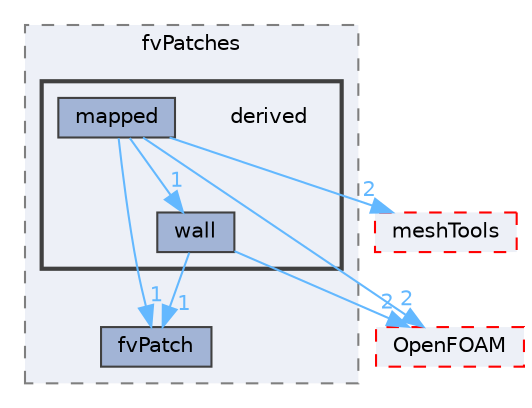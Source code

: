 digraph "src/finiteVolume/fvMesh/fvPatches/derived"
{
 // LATEX_PDF_SIZE
  bgcolor="transparent";
  edge [fontname=Helvetica,fontsize=10,labelfontname=Helvetica,labelfontsize=10];
  node [fontname=Helvetica,fontsize=10,shape=box,height=0.2,width=0.4];
  compound=true
  subgraph clusterdir_b630ab9569e31ffb9b2cc4747c3085db {
    graph [ bgcolor="#edf0f7", pencolor="grey50", label="fvPatches", fontname=Helvetica,fontsize=10 style="filled,dashed", URL="dir_b630ab9569e31ffb9b2cc4747c3085db.html",tooltip=""]
  dir_9aeac362c73ae2f52e334aea3c97600f [label="fvPatch", fillcolor="#a2b4d6", color="grey25", style="filled", URL="dir_9aeac362c73ae2f52e334aea3c97600f.html",tooltip=""];
  subgraph clusterdir_b6c7056b4a691a5d4a6a253b324932ba {
    graph [ bgcolor="#edf0f7", pencolor="grey25", label="", fontname=Helvetica,fontsize=10 style="filled,bold", URL="dir_b6c7056b4a691a5d4a6a253b324932ba.html",tooltip=""]
    dir_b6c7056b4a691a5d4a6a253b324932ba [shape=plaintext, label="derived"];
  dir_bdcc1ee5e865d4ecc62973baf469c587 [label="mapped", fillcolor="#a2b4d6", color="grey25", style="filled", URL="dir_bdcc1ee5e865d4ecc62973baf469c587.html",tooltip=""];
  dir_be0be92ab094e5999d77dae247e9dae5 [label="wall", fillcolor="#a2b4d6", color="grey25", style="filled", URL="dir_be0be92ab094e5999d77dae247e9dae5.html",tooltip=""];
  }
  }
  dir_c5473ff19b20e6ec4dfe5c310b3778a8 [label="OpenFOAM", fillcolor="#edf0f7", color="red", style="filled,dashed", URL="dir_c5473ff19b20e6ec4dfe5c310b3778a8.html",tooltip=""];
  dir_ae30ad0bef50cf391b24c614251bb9fd [label="meshTools", fillcolor="#edf0f7", color="red", style="filled,dashed", URL="dir_ae30ad0bef50cf391b24c614251bb9fd.html",tooltip=""];
  dir_bdcc1ee5e865d4ecc62973baf469c587->dir_9aeac362c73ae2f52e334aea3c97600f [headlabel="1", labeldistance=1.5 headhref="dir_002300_001562.html" href="dir_002300_001562.html" color="steelblue1" fontcolor="steelblue1"];
  dir_bdcc1ee5e865d4ecc62973baf469c587->dir_ae30ad0bef50cf391b24c614251bb9fd [headlabel="2", labeldistance=1.5 headhref="dir_002300_002382.html" href="dir_002300_002382.html" color="steelblue1" fontcolor="steelblue1"];
  dir_bdcc1ee5e865d4ecc62973baf469c587->dir_be0be92ab094e5999d77dae247e9dae5 [headlabel="1", labeldistance=1.5 headhref="dir_002300_004323.html" href="dir_002300_004323.html" color="steelblue1" fontcolor="steelblue1"];
  dir_bdcc1ee5e865d4ecc62973baf469c587->dir_c5473ff19b20e6ec4dfe5c310b3778a8 [headlabel="2", labeldistance=1.5 headhref="dir_002300_002695.html" href="dir_002300_002695.html" color="steelblue1" fontcolor="steelblue1"];
  dir_be0be92ab094e5999d77dae247e9dae5->dir_9aeac362c73ae2f52e334aea3c97600f [headlabel="1", labeldistance=1.5 headhref="dir_004323_001562.html" href="dir_004323_001562.html" color="steelblue1" fontcolor="steelblue1"];
  dir_be0be92ab094e5999d77dae247e9dae5->dir_c5473ff19b20e6ec4dfe5c310b3778a8 [headlabel="2", labeldistance=1.5 headhref="dir_004323_002695.html" href="dir_004323_002695.html" color="steelblue1" fontcolor="steelblue1"];
}
